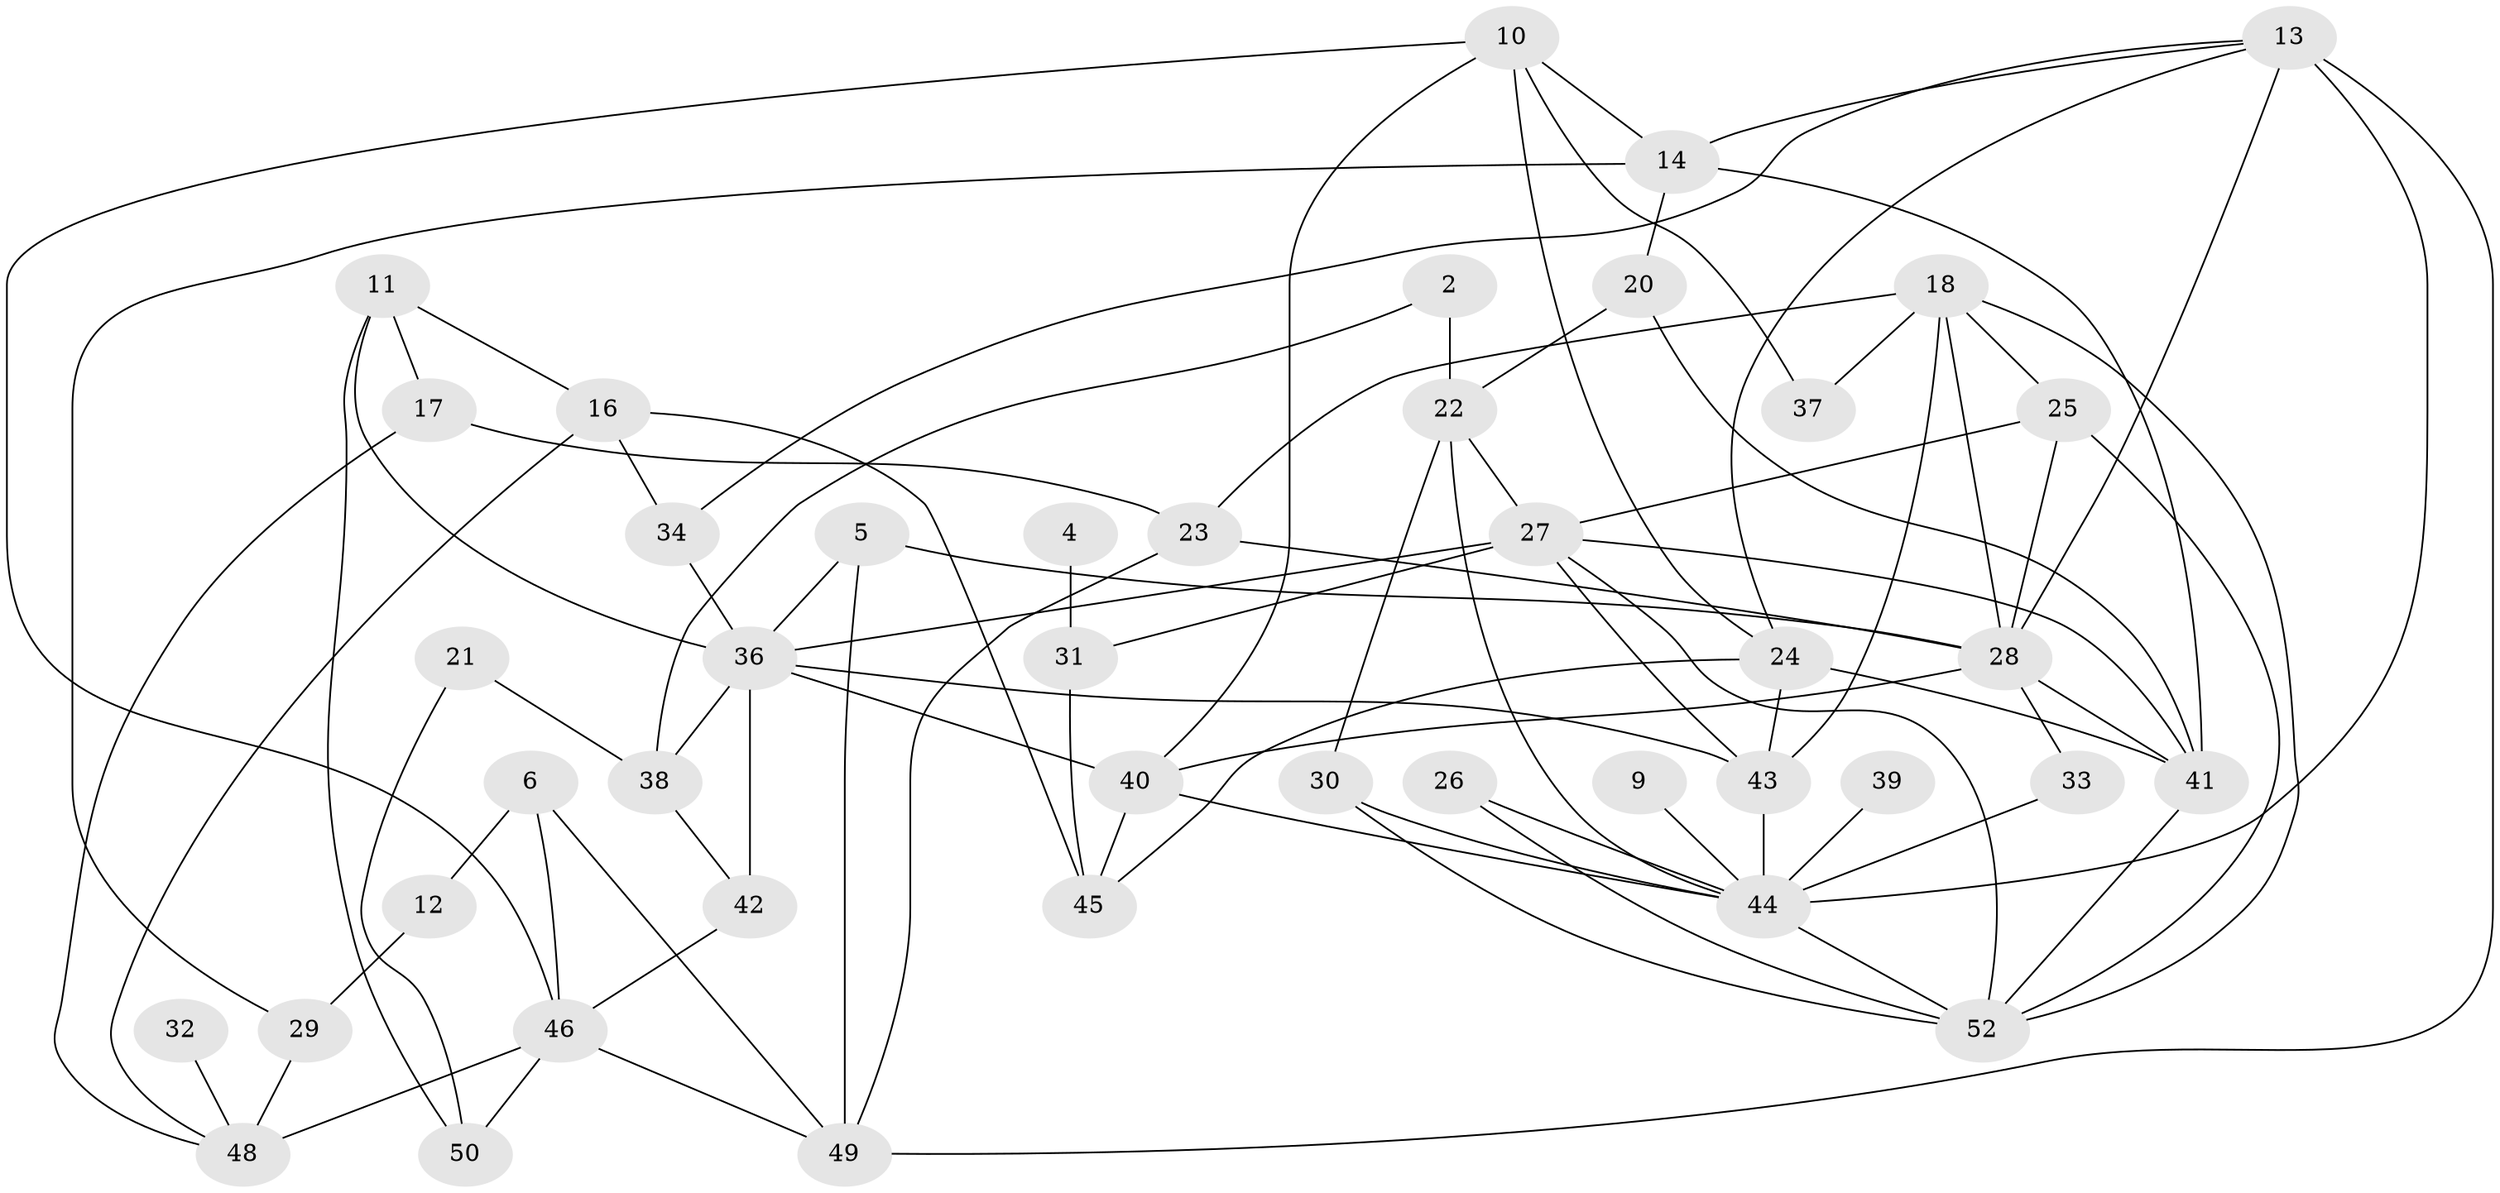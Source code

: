 // original degree distribution, {1: 0.19230769230769232, 4: 0.15384615384615385, 0: 0.057692307692307696, 2: 0.27884615384615385, 6: 0.04807692307692308, 3: 0.16346153846153846, 5: 0.07692307692307693, 7: 0.028846153846153848}
// Generated by graph-tools (version 1.1) at 2025/00/03/09/25 03:00:45]
// undirected, 43 vertices, 87 edges
graph export_dot {
graph [start="1"]
  node [color=gray90,style=filled];
  2;
  4;
  5;
  6;
  9;
  10;
  11;
  12;
  13;
  14;
  16;
  17;
  18;
  20;
  21;
  22;
  23;
  24;
  25;
  26;
  27;
  28;
  29;
  30;
  31;
  32;
  33;
  34;
  36;
  37;
  38;
  39;
  40;
  41;
  42;
  43;
  44;
  45;
  46;
  48;
  49;
  50;
  52;
  2 -- 22 [weight=1.0];
  2 -- 38 [weight=1.0];
  4 -- 31 [weight=1.0];
  5 -- 28 [weight=1.0];
  5 -- 36 [weight=1.0];
  5 -- 49 [weight=1.0];
  6 -- 12 [weight=1.0];
  6 -- 46 [weight=1.0];
  6 -- 49 [weight=1.0];
  9 -- 44 [weight=1.0];
  10 -- 14 [weight=1.0];
  10 -- 24 [weight=1.0];
  10 -- 37 [weight=1.0];
  10 -- 40 [weight=1.0];
  10 -- 46 [weight=1.0];
  11 -- 16 [weight=1.0];
  11 -- 17 [weight=1.0];
  11 -- 36 [weight=1.0];
  11 -- 50 [weight=1.0];
  12 -- 29 [weight=1.0];
  13 -- 14 [weight=1.0];
  13 -- 24 [weight=1.0];
  13 -- 28 [weight=2.0];
  13 -- 34 [weight=1.0];
  13 -- 44 [weight=1.0];
  13 -- 49 [weight=1.0];
  14 -- 20 [weight=1.0];
  14 -- 29 [weight=1.0];
  14 -- 41 [weight=1.0];
  16 -- 34 [weight=1.0];
  16 -- 45 [weight=1.0];
  16 -- 48 [weight=1.0];
  17 -- 23 [weight=1.0];
  17 -- 48 [weight=1.0];
  18 -- 23 [weight=1.0];
  18 -- 25 [weight=1.0];
  18 -- 28 [weight=1.0];
  18 -- 37 [weight=1.0];
  18 -- 43 [weight=1.0];
  18 -- 52 [weight=1.0];
  20 -- 22 [weight=1.0];
  20 -- 41 [weight=1.0];
  21 -- 38 [weight=1.0];
  21 -- 50 [weight=1.0];
  22 -- 27 [weight=1.0];
  22 -- 30 [weight=1.0];
  22 -- 44 [weight=1.0];
  23 -- 28 [weight=1.0];
  23 -- 49 [weight=1.0];
  24 -- 41 [weight=1.0];
  24 -- 43 [weight=1.0];
  24 -- 45 [weight=1.0];
  25 -- 27 [weight=1.0];
  25 -- 28 [weight=1.0];
  25 -- 52 [weight=1.0];
  26 -- 44 [weight=1.0];
  26 -- 52 [weight=1.0];
  27 -- 31 [weight=1.0];
  27 -- 36 [weight=1.0];
  27 -- 41 [weight=1.0];
  27 -- 43 [weight=1.0];
  27 -- 52 [weight=1.0];
  28 -- 33 [weight=1.0];
  28 -- 40 [weight=1.0];
  28 -- 41 [weight=1.0];
  29 -- 48 [weight=1.0];
  30 -- 44 [weight=1.0];
  30 -- 52 [weight=1.0];
  31 -- 45 [weight=1.0];
  32 -- 48 [weight=1.0];
  33 -- 44 [weight=1.0];
  34 -- 36 [weight=1.0];
  36 -- 38 [weight=1.0];
  36 -- 40 [weight=1.0];
  36 -- 42 [weight=1.0];
  36 -- 43 [weight=1.0];
  38 -- 42 [weight=1.0];
  39 -- 44 [weight=1.0];
  40 -- 44 [weight=1.0];
  40 -- 45 [weight=1.0];
  41 -- 52 [weight=1.0];
  42 -- 46 [weight=1.0];
  43 -- 44 [weight=2.0];
  44 -- 52 [weight=1.0];
  46 -- 48 [weight=2.0];
  46 -- 49 [weight=1.0];
  46 -- 50 [weight=1.0];
}
